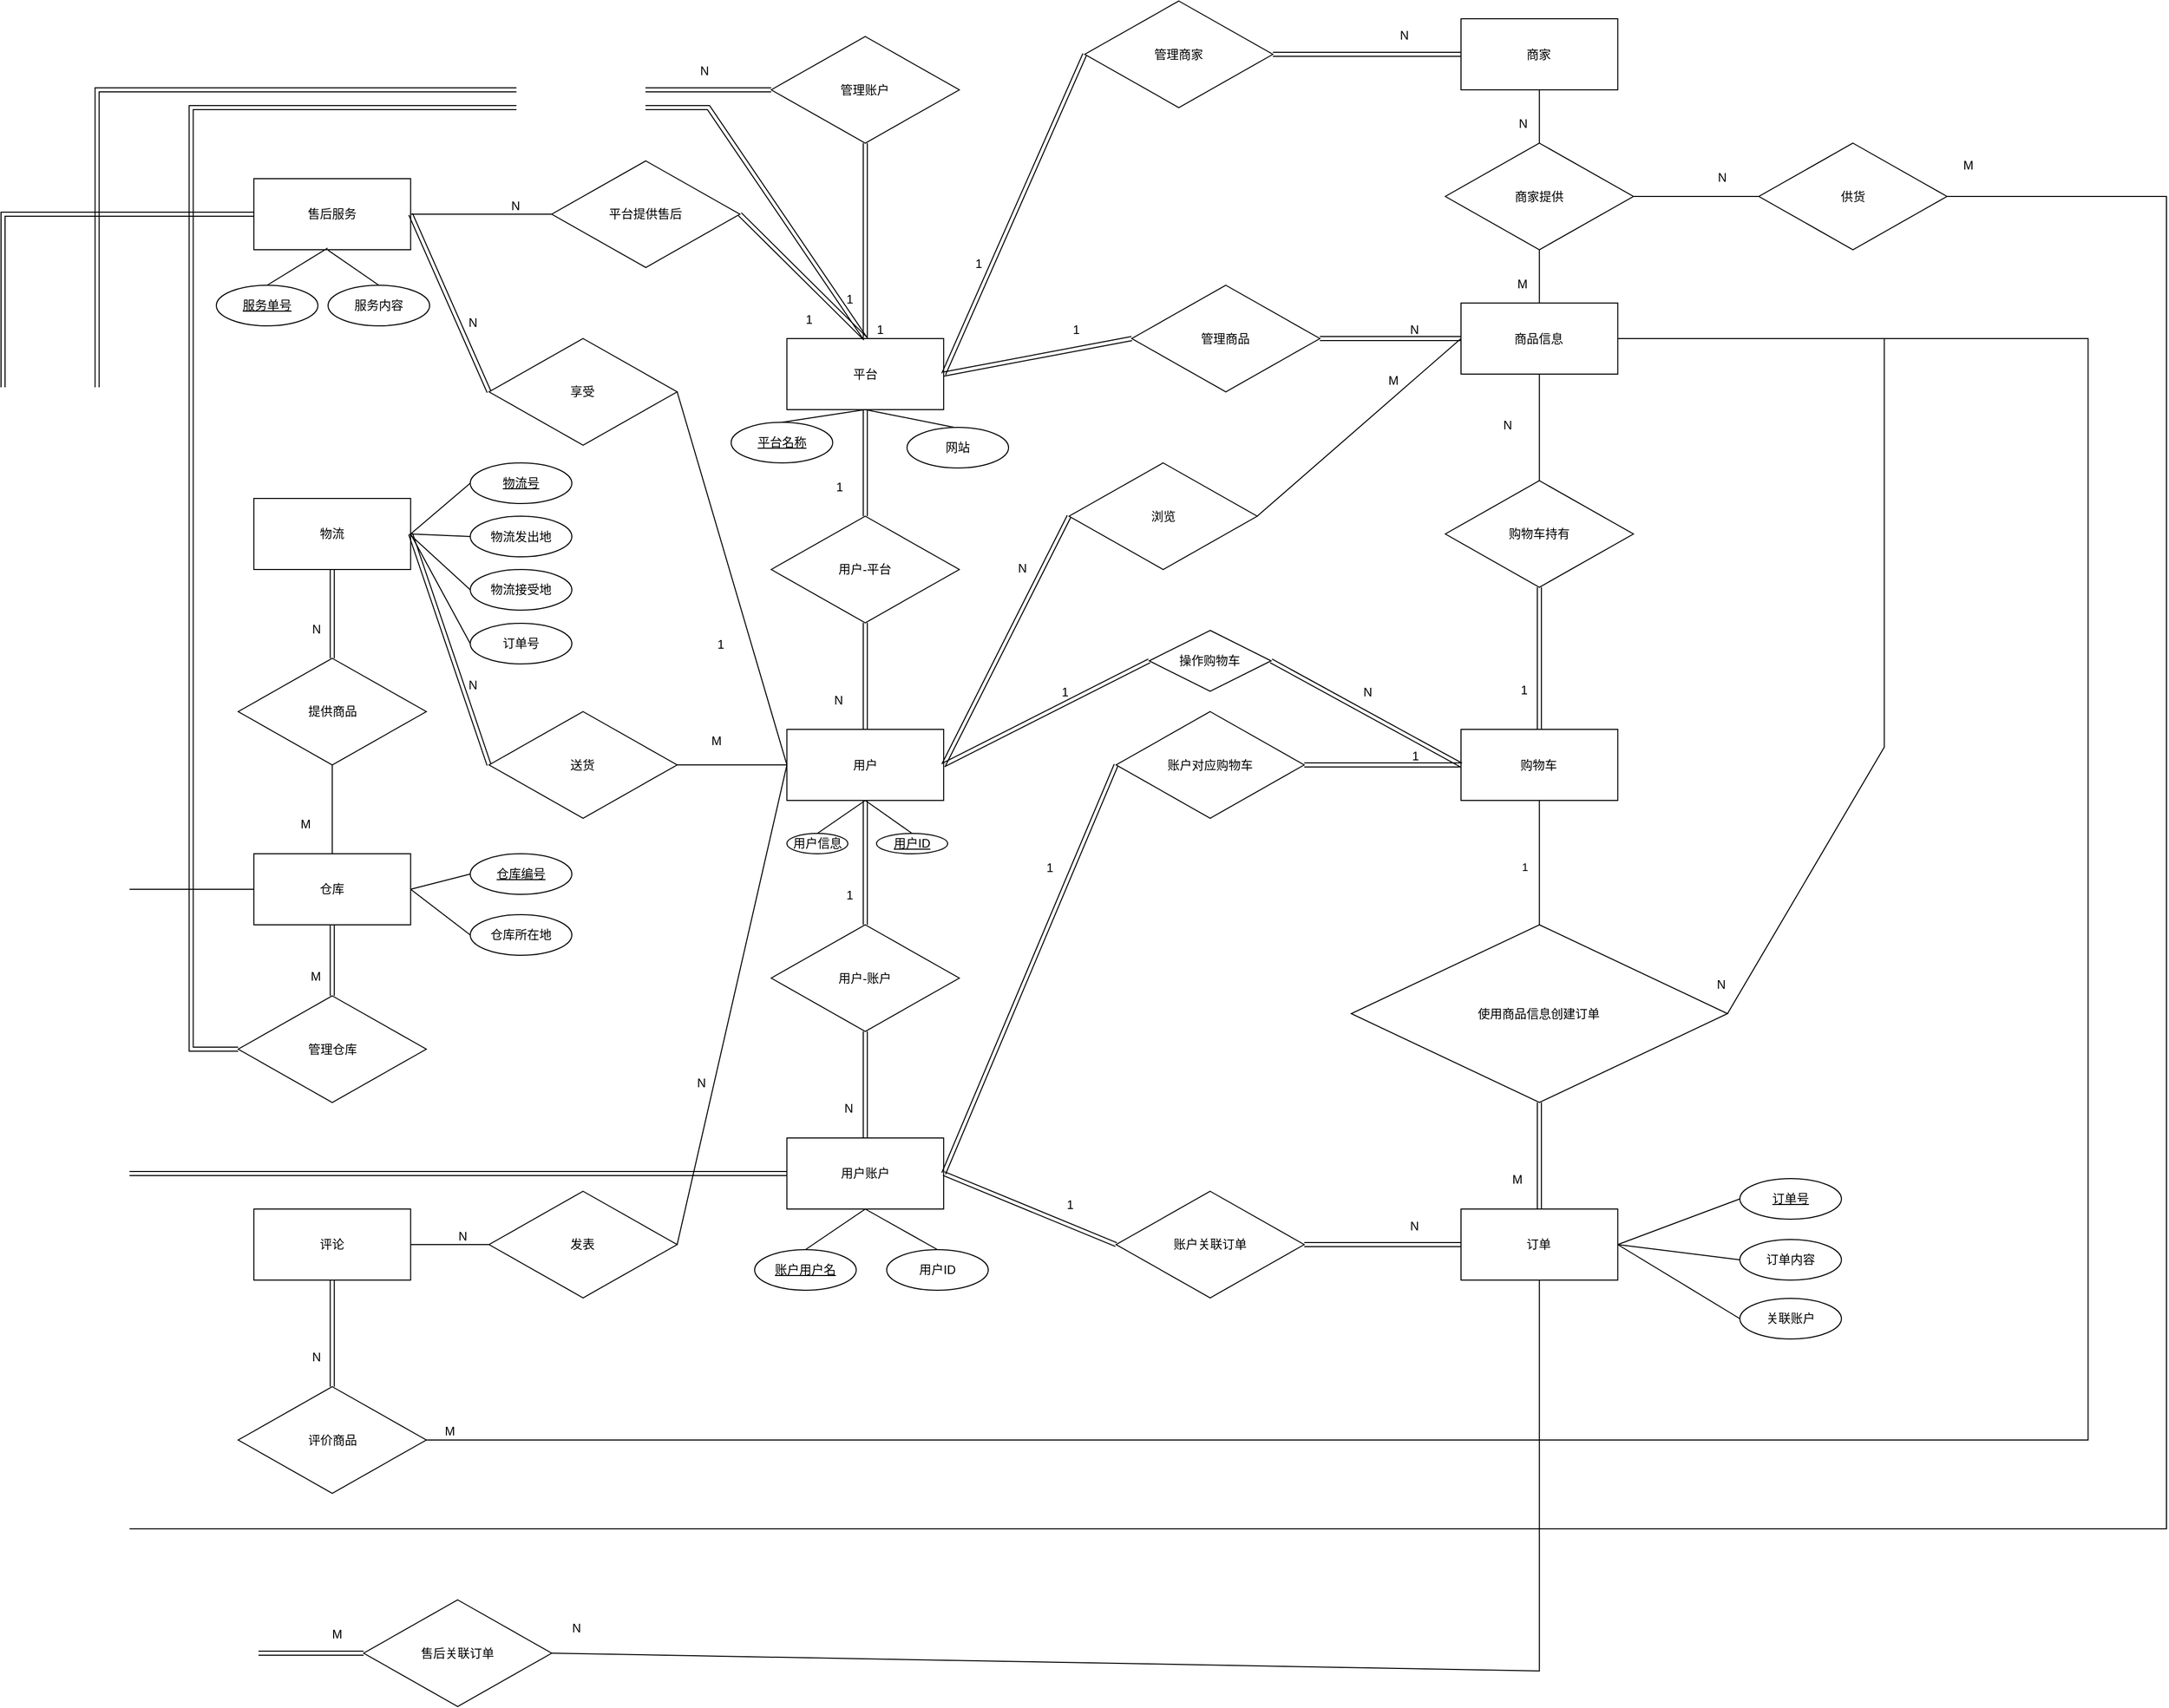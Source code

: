 <mxfile version="22.1.16" type="github">
  <diagram id="R2lEEEUBdFMjLlhIrx00" name="Page-1">
    <mxGraphModel dx="1447" dy="818" grid="1" gridSize="10" guides="1" tooltips="1" connect="1" arrows="1" fold="1" page="1" pageScale="1" pageWidth="3300" pageHeight="4681" math="0" shadow="0" extFonts="Permanent Marker^https://fonts.googleapis.com/css?family=Permanent+Marker">
      <root>
        <mxCell id="0" />
        <mxCell id="1" parent="0" />
        <mxCell id="l2w6q-MAct6ojr39g6QR-12" value="平台" style="whiteSpace=wrap;html=1;align=center;container=0;" vertex="1" parent="1">
          <mxGeometry x="831.739" y="362.5" width="154.348" height="70" as="geometry" />
        </mxCell>
        <mxCell id="l2w6q-MAct6ojr39g6QR-13" value="售后服务" style="whiteSpace=wrap;html=1;align=center;container=0;" vertex="1" parent="1">
          <mxGeometry x="306.957" y="205" width="154.348" height="70" as="geometry" />
        </mxCell>
        <mxCell id="l2w6q-MAct6ojr39g6QR-14" value="用户" style="whiteSpace=wrap;html=1;align=center;container=0;" vertex="1" parent="1">
          <mxGeometry x="831.739" y="747.5" width="154.348" height="70" as="geometry" />
        </mxCell>
        <mxCell id="l2w6q-MAct6ojr39g6QR-15" value="用户账户" style="whiteSpace=wrap;html=1;align=center;container=0;" vertex="1" parent="1">
          <mxGeometry x="831.739" y="1150" width="154.348" height="70" as="geometry" />
        </mxCell>
        <mxCell id="l2w6q-MAct6ojr39g6QR-16" value="购物车" style="whiteSpace=wrap;html=1;align=center;container=0;" vertex="1" parent="1">
          <mxGeometry x="1495.435" y="747.5" width="154.348" height="70" as="geometry" />
        </mxCell>
        <mxCell id="l2w6q-MAct6ojr39g6QR-17" value="订单" style="whiteSpace=wrap;html=1;align=center;container=0;" vertex="1" parent="1">
          <mxGeometry x="1495.435" y="1220" width="154.348" height="70" as="geometry" />
        </mxCell>
        <mxCell id="l2w6q-MAct6ojr39g6QR-18" value="商家" style="whiteSpace=wrap;html=1;align=center;container=0;" vertex="1" parent="1">
          <mxGeometry x="1495.435" y="47.5" width="154.348" height="70" as="geometry" />
        </mxCell>
        <mxCell id="l2w6q-MAct6ojr39g6QR-19" value="商品信息" style="whiteSpace=wrap;html=1;align=center;container=0;" vertex="1" parent="1">
          <mxGeometry x="1495.435" y="327.5" width="154.348" height="70" as="geometry" />
        </mxCell>
        <mxCell id="l2w6q-MAct6ojr39g6QR-20" value="仓库" style="whiteSpace=wrap;html=1;align=center;container=0;" vertex="1" parent="1">
          <mxGeometry x="306.957" y="870" width="154.348" height="70" as="geometry" />
        </mxCell>
        <mxCell id="l2w6q-MAct6ojr39g6QR-21" value="物流" style="whiteSpace=wrap;html=1;align=center;container=0;" vertex="1" parent="1">
          <mxGeometry x="306.957" y="520" width="154.348" height="70" as="geometry" />
        </mxCell>
        <mxCell id="l2w6q-MAct6ojr39g6QR-23" value="评论" style="whiteSpace=wrap;html=1;align=center;container=0;" vertex="1" parent="1">
          <mxGeometry x="306.957" y="1220" width="154.348" height="70" as="geometry" />
        </mxCell>
        <mxCell id="l2w6q-MAct6ojr39g6QR-32" value="用户-账户" style="shape=rhombus;perimeter=rhombusPerimeter;whiteSpace=wrap;html=1;align=center;container=0;" vertex="1" parent="1">
          <mxGeometry x="816.304" y="940.0" width="185.217" height="105" as="geometry" />
        </mxCell>
        <mxCell id="l2w6q-MAct6ojr39g6QR-33" value="" style="shape=link;html=1;rounded=0;exitX=0.5;exitY=1;exitDx=0;exitDy=0;entryX=0.5;entryY=0;entryDx=0;entryDy=0;" edge="1" parent="1" source="l2w6q-MAct6ojr39g6QR-14" target="l2w6q-MAct6ojr39g6QR-32">
          <mxGeometry relative="1" as="geometry">
            <mxPoint x="723.696" y="905" as="sourcePoint" />
            <mxPoint x="970.652" y="905" as="targetPoint" />
          </mxGeometry>
        </mxCell>
        <mxCell id="l2w6q-MAct6ojr39g6QR-34" value="1" style="resizable=0;html=1;whiteSpace=wrap;align=right;verticalAlign=bottom;container=0;" connectable="0" vertex="1" parent="l2w6q-MAct6ojr39g6QR-33">
          <mxGeometry x="1" relative="1" as="geometry">
            <mxPoint x="-10" y="-20" as="offset" />
          </mxGeometry>
        </mxCell>
        <mxCell id="l2w6q-MAct6ojr39g6QR-35" value="" style="shape=link;html=1;rounded=0;exitX=0.5;exitY=1;exitDx=0;exitDy=0;entryX=0.5;entryY=0;entryDx=0;entryDy=0;" edge="1" parent="1" source="l2w6q-MAct6ojr39g6QR-32" target="l2w6q-MAct6ojr39g6QR-15">
          <mxGeometry relative="1" as="geometry">
            <mxPoint x="878.043" y="1097.5" as="sourcePoint" />
            <mxPoint x="1125" y="1097.5" as="targetPoint" />
          </mxGeometry>
        </mxCell>
        <mxCell id="l2w6q-MAct6ojr39g6QR-36" value="N" style="resizable=0;html=1;whiteSpace=wrap;align=right;verticalAlign=bottom;container=0;" connectable="0" vertex="1" parent="l2w6q-MAct6ojr39g6QR-35">
          <mxGeometry x="1" relative="1" as="geometry">
            <mxPoint x="-10" y="-20" as="offset" />
          </mxGeometry>
        </mxCell>
        <mxCell id="l2w6q-MAct6ojr39g6QR-39" value="账户对应购物车" style="shape=rhombus;perimeter=rhombusPerimeter;whiteSpace=wrap;html=1;align=center;container=0;" vertex="1" parent="1">
          <mxGeometry x="1155.87" y="730" width="185.217" height="105" as="geometry" />
        </mxCell>
        <mxCell id="l2w6q-MAct6ojr39g6QR-40" value="" style="shape=link;html=1;rounded=0;entryX=0;entryY=0.5;entryDx=0;entryDy=0;exitX=1;exitY=0.5;exitDx=0;exitDy=0;" edge="1" parent="1" source="l2w6q-MAct6ojr39g6QR-15" target="l2w6q-MAct6ojr39g6QR-39">
          <mxGeometry relative="1" as="geometry">
            <mxPoint x="1078.696" y="1150" as="sourcePoint" />
            <mxPoint x="1325.652" y="1150" as="targetPoint" />
          </mxGeometry>
        </mxCell>
        <mxCell id="l2w6q-MAct6ojr39g6QR-41" value="1" style="resizable=0;html=1;whiteSpace=wrap;align=right;verticalAlign=bottom;container=0;" connectable="0" vertex="1" parent="l2w6q-MAct6ojr39g6QR-40">
          <mxGeometry x="1" relative="1" as="geometry">
            <mxPoint x="-60" y="110" as="offset" />
          </mxGeometry>
        </mxCell>
        <mxCell id="l2w6q-MAct6ojr39g6QR-42" value="" style="shape=link;html=1;rounded=0;exitX=1;exitY=0.5;exitDx=0;exitDy=0;entryX=0;entryY=0.5;entryDx=0;entryDy=0;" edge="1" parent="1" source="l2w6q-MAct6ojr39g6QR-39" target="l2w6q-MAct6ojr39g6QR-16">
          <mxGeometry relative="1" as="geometry">
            <mxPoint x="1371.957" y="800" as="sourcePoint" />
            <mxPoint x="1618.913" y="800" as="targetPoint" />
          </mxGeometry>
        </mxCell>
        <mxCell id="l2w6q-MAct6ojr39g6QR-43" value="1" style="resizable=0;html=1;whiteSpace=wrap;align=right;verticalAlign=bottom;container=0;" connectable="0" vertex="1" parent="l2w6q-MAct6ojr39g6QR-42">
          <mxGeometry x="1" relative="1" as="geometry">
            <mxPoint x="-40" as="offset" />
          </mxGeometry>
        </mxCell>
        <mxCell id="l2w6q-MAct6ojr39g6QR-44" value="购物车持有" style="shape=rhombus;perimeter=rhombusPerimeter;whiteSpace=wrap;html=1;align=center;container=0;" vertex="1" parent="1">
          <mxGeometry x="1480.0" y="502.5" width="185.217" height="105" as="geometry" />
        </mxCell>
        <mxCell id="l2w6q-MAct6ojr39g6QR-45" value="" style="shape=link;html=1;rounded=0;exitX=0.5;exitY=1;exitDx=0;exitDy=0;entryX=0.5;entryY=0;entryDx=0;entryDy=0;" edge="1" parent="1" source="l2w6q-MAct6ojr39g6QR-44" target="l2w6q-MAct6ojr39g6QR-16">
          <mxGeometry relative="1" as="geometry">
            <mxPoint x="1603.478" y="695" as="sourcePoint" />
            <mxPoint x="1850.435" y="695" as="targetPoint" />
          </mxGeometry>
        </mxCell>
        <mxCell id="l2w6q-MAct6ojr39g6QR-46" value="1" style="resizable=0;html=1;whiteSpace=wrap;align=right;verticalAlign=bottom;container=0;" connectable="0" vertex="1" parent="l2w6q-MAct6ojr39g6QR-45">
          <mxGeometry x="1" relative="1" as="geometry">
            <mxPoint x="-10" y="-30" as="offset" />
          </mxGeometry>
        </mxCell>
        <mxCell id="l2w6q-MAct6ojr39g6QR-49" value="" style="endArrow=none;html=1;rounded=0;entryX=0.5;entryY=1;entryDx=0;entryDy=0;exitX=0.5;exitY=0;exitDx=0;exitDy=0;" edge="1" parent="1" source="l2w6q-MAct6ojr39g6QR-44" target="l2w6q-MAct6ojr39g6QR-19">
          <mxGeometry width="50" height="50" relative="1" as="geometry">
            <mxPoint x="1541.739" y="485.0" as="sourcePoint" />
            <mxPoint x="1618.913" y="397.5" as="targetPoint" />
          </mxGeometry>
        </mxCell>
        <mxCell id="l2w6q-MAct6ojr39g6QR-50" value="N" style="text;html=1;align=center;verticalAlign=middle;resizable=0;points=[];autosize=1;strokeColor=none;fillColor=none;container=0;" vertex="1" parent="1">
          <mxGeometry x="1526.304" y="432.5" width="30" height="30" as="geometry" />
        </mxCell>
        <mxCell id="l2w6q-MAct6ojr39g6QR-51" value="使用商品信息创建订单" style="shape=rhombus;perimeter=rhombusPerimeter;whiteSpace=wrap;html=1;align=center;container=0;" vertex="1" parent="1">
          <mxGeometry x="1387.391" y="940.0" width="370.435" height="175" as="geometry" />
        </mxCell>
        <mxCell id="l2w6q-MAct6ojr39g6QR-54" value="" style="endArrow=none;html=1;rounded=0;exitX=0.5;exitY=1;exitDx=0;exitDy=0;entryX=0.5;entryY=0;entryDx=0;entryDy=0;" edge="1" parent="1" source="l2w6q-MAct6ojr39g6QR-16" target="l2w6q-MAct6ojr39g6QR-51">
          <mxGeometry relative="1" as="geometry">
            <mxPoint x="1588.043" y="887.5" as="sourcePoint" />
            <mxPoint x="1835.0" y="887.5" as="targetPoint" />
          </mxGeometry>
        </mxCell>
        <mxCell id="l2w6q-MAct6ojr39g6QR-55" value="1" style="edgeLabel;html=1;align=center;verticalAlign=middle;resizable=0;points=[];container=0;" vertex="1" connectable="0" parent="l2w6q-MAct6ojr39g6QR-54">
          <mxGeometry x="-0.054" relative="1" as="geometry">
            <mxPoint x="-15" y="7" as="offset" />
          </mxGeometry>
        </mxCell>
        <mxCell id="l2w6q-MAct6ojr39g6QR-56" value="" style="endArrow=none;html=1;rounded=0;exitX=1;exitY=0.5;exitDx=0;exitDy=0;entryX=1;entryY=0.5;entryDx=0;entryDy=0;" edge="1" parent="1" source="l2w6q-MAct6ojr39g6QR-19" target="l2w6q-MAct6ojr39g6QR-51">
          <mxGeometry relative="1" as="geometry">
            <mxPoint x="1742.391" y="555" as="sourcePoint" />
            <mxPoint x="1989.348" y="555" as="targetPoint" />
            <Array as="points">
              <mxPoint x="1912.174" y="362.5" />
              <mxPoint x="1912.174" y="765" />
            </Array>
          </mxGeometry>
        </mxCell>
        <mxCell id="l2w6q-MAct6ojr39g6QR-57" value="N" style="resizable=0;html=1;whiteSpace=wrap;align=right;verticalAlign=bottom;container=0;" connectable="0" vertex="1" parent="l2w6q-MAct6ojr39g6QR-56">
          <mxGeometry x="1" relative="1" as="geometry">
            <mxPoint y="-20" as="offset" />
          </mxGeometry>
        </mxCell>
        <mxCell id="l2w6q-MAct6ojr39g6QR-58" value="" style="shape=link;html=1;rounded=0;exitX=0.5;exitY=1;exitDx=0;exitDy=0;entryX=0.5;entryY=0;entryDx=0;entryDy=0;" edge="1" parent="1" source="l2w6q-MAct6ojr39g6QR-51" target="l2w6q-MAct6ojr39g6QR-17">
          <mxGeometry relative="1" as="geometry">
            <mxPoint x="1557.174" y="1167.5" as="sourcePoint" />
            <mxPoint x="1804.13" y="1167.5" as="targetPoint" />
          </mxGeometry>
        </mxCell>
        <mxCell id="l2w6q-MAct6ojr39g6QR-59" value="M" style="resizable=0;html=1;whiteSpace=wrap;align=right;verticalAlign=bottom;container=0;" connectable="0" vertex="1" parent="l2w6q-MAct6ojr39g6QR-58">
          <mxGeometry x="1" relative="1" as="geometry">
            <mxPoint x="-15" y="-20" as="offset" />
          </mxGeometry>
        </mxCell>
        <mxCell id="l2w6q-MAct6ojr39g6QR-60" value="用户-平台" style="shape=rhombus;perimeter=rhombusPerimeter;whiteSpace=wrap;html=1;align=center;container=0;" vertex="1" parent="1">
          <mxGeometry x="816.304" y="537.5" width="185.217" height="105" as="geometry" />
        </mxCell>
        <mxCell id="l2w6q-MAct6ojr39g6QR-63" value="" style="shape=link;html=1;rounded=0;exitX=0.5;exitY=1;exitDx=0;exitDy=0;entryX=0.5;entryY=0;entryDx=0;entryDy=0;" edge="1" parent="1" source="l2w6q-MAct6ojr39g6QR-12" target="l2w6q-MAct6ojr39g6QR-60">
          <mxGeometry relative="1" as="geometry">
            <mxPoint x="924.348" y="485.0" as="sourcePoint" />
            <mxPoint x="1171.304" y="485.0" as="targetPoint" />
          </mxGeometry>
        </mxCell>
        <mxCell id="l2w6q-MAct6ojr39g6QR-64" value="1" style="resizable=0;html=1;whiteSpace=wrap;align=right;verticalAlign=bottom;container=0;" connectable="0" vertex="1" parent="l2w6q-MAct6ojr39g6QR-63">
          <mxGeometry x="1" relative="1" as="geometry">
            <mxPoint x="-20" y="-20" as="offset" />
          </mxGeometry>
        </mxCell>
        <mxCell id="l2w6q-MAct6ojr39g6QR-65" value="" style="shape=link;html=1;rounded=0;exitX=0.5;exitY=1;exitDx=0;exitDy=0;entryX=0.5;entryY=0;entryDx=0;entryDy=0;" edge="1" parent="1" source="l2w6q-MAct6ojr39g6QR-60" target="l2w6q-MAct6ojr39g6QR-14">
          <mxGeometry relative="1" as="geometry">
            <mxPoint x="862.609" y="695" as="sourcePoint" />
            <mxPoint x="1109.565" y="695" as="targetPoint" />
          </mxGeometry>
        </mxCell>
        <mxCell id="l2w6q-MAct6ojr39g6QR-66" value="N" style="resizable=0;html=1;whiteSpace=wrap;align=right;verticalAlign=bottom;container=0;" connectable="0" vertex="1" parent="l2w6q-MAct6ojr39g6QR-65">
          <mxGeometry x="1" relative="1" as="geometry">
            <mxPoint x="-20" y="-20" as="offset" />
          </mxGeometry>
        </mxCell>
        <mxCell id="l2w6q-MAct6ojr39g6QR-67" value="商家提供" style="shape=rhombus;perimeter=rhombusPerimeter;whiteSpace=wrap;html=1;align=center;container=0;" vertex="1" parent="1">
          <mxGeometry x="1480.0" y="170" width="185.217" height="105" as="geometry" />
        </mxCell>
        <mxCell id="l2w6q-MAct6ojr39g6QR-72" value="" style="endArrow=none;html=1;rounded=0;exitX=0.5;exitY=1;exitDx=0;exitDy=0;entryX=0.5;entryY=0;entryDx=0;entryDy=0;" edge="1" parent="1" source="l2w6q-MAct6ojr39g6QR-18" target="l2w6q-MAct6ojr39g6QR-67">
          <mxGeometry relative="1" as="geometry">
            <mxPoint x="1603.478" y="152.5" as="sourcePoint" />
            <mxPoint x="1850.435" y="152.5" as="targetPoint" />
          </mxGeometry>
        </mxCell>
        <mxCell id="l2w6q-MAct6ojr39g6QR-73" value="N" style="resizable=0;html=1;whiteSpace=wrap;align=right;verticalAlign=bottom;container=0;" connectable="0" vertex="1" parent="l2w6q-MAct6ojr39g6QR-72">
          <mxGeometry x="1" relative="1" as="geometry">
            <mxPoint x="-10" y="-10" as="offset" />
          </mxGeometry>
        </mxCell>
        <mxCell id="l2w6q-MAct6ojr39g6QR-74" value="" style="endArrow=none;html=1;rounded=0;exitX=0.5;exitY=1;exitDx=0;exitDy=0;entryX=0.5;entryY=0;entryDx=0;entryDy=0;" edge="1" parent="1" source="l2w6q-MAct6ojr39g6QR-67" target="l2w6q-MAct6ojr39g6QR-19">
          <mxGeometry relative="1" as="geometry">
            <mxPoint x="1696.087" y="222.5" as="sourcePoint" />
            <mxPoint x="1943.043" y="222.5" as="targetPoint" />
          </mxGeometry>
        </mxCell>
        <mxCell id="l2w6q-MAct6ojr39g6QR-75" value="M" style="resizable=0;html=1;whiteSpace=wrap;align=right;verticalAlign=bottom;container=0;" connectable="0" vertex="1" parent="l2w6q-MAct6ojr39g6QR-74">
          <mxGeometry x="1" relative="1" as="geometry">
            <mxPoint x="-10" y="-10" as="offset" />
          </mxGeometry>
        </mxCell>
        <mxCell id="l2w6q-MAct6ojr39g6QR-76" value="发表" style="shape=rhombus;perimeter=rhombusPerimeter;whiteSpace=wrap;html=1;align=center;container=0;" vertex="1" parent="1">
          <mxGeometry x="538.478" y="1202.5" width="185.217" height="105" as="geometry" />
        </mxCell>
        <mxCell id="l2w6q-MAct6ojr39g6QR-77" value="" style="endArrow=none;html=1;rounded=0;exitX=0;exitY=0.5;exitDx=0;exitDy=0;entryX=1;entryY=0.5;entryDx=0;entryDy=0;" edge="1" parent="1" source="l2w6q-MAct6ojr39g6QR-14" target="l2w6q-MAct6ojr39g6QR-76">
          <mxGeometry relative="1" as="geometry">
            <mxPoint x="924.348" y="712.5" as="sourcePoint" />
            <mxPoint x="1171.304" y="712.5" as="targetPoint" />
          </mxGeometry>
        </mxCell>
        <mxCell id="l2w6q-MAct6ojr39g6QR-78" value="N" style="resizable=0;html=1;whiteSpace=wrap;align=right;verticalAlign=bottom;container=0;" connectable="0" vertex="1" parent="l2w6q-MAct6ojr39g6QR-77">
          <mxGeometry x="1" relative="1" as="geometry">
            <mxPoint x="30" y="-150" as="offset" />
          </mxGeometry>
        </mxCell>
        <mxCell id="l2w6q-MAct6ojr39g6QR-79" value="" style="endArrow=none;html=1;rounded=0;exitX=1;exitY=0.5;exitDx=0;exitDy=0;entryX=0;entryY=0.5;entryDx=0;entryDy=0;" edge="1" parent="1" source="l2w6q-MAct6ojr39g6QR-23" target="l2w6q-MAct6ojr39g6QR-76">
          <mxGeometry relative="1" as="geometry">
            <mxPoint x="507.609" y="1360" as="sourcePoint" />
            <mxPoint x="754.565" y="1360" as="targetPoint" />
          </mxGeometry>
        </mxCell>
        <mxCell id="l2w6q-MAct6ojr39g6QR-80" value="N" style="resizable=0;html=1;whiteSpace=wrap;align=right;verticalAlign=bottom;container=0;" connectable="0" vertex="1" parent="l2w6q-MAct6ojr39g6QR-79">
          <mxGeometry x="1" relative="1" as="geometry">
            <mxPoint x="-20" as="offset" />
          </mxGeometry>
        </mxCell>
        <mxCell id="l2w6q-MAct6ojr39g6QR-81" value="账户关联订单" style="shape=rhombus;perimeter=rhombusPerimeter;whiteSpace=wrap;html=1;align=center;container=0;" vertex="1" parent="1">
          <mxGeometry x="1155.87" y="1202.5" width="185.217" height="105" as="geometry" />
        </mxCell>
        <mxCell id="l2w6q-MAct6ojr39g6QR-82" value="" style="shape=link;html=1;rounded=0;exitX=1;exitY=0.5;exitDx=0;exitDy=0;entryX=0;entryY=0.5;entryDx=0;entryDy=0;" edge="1" parent="1" source="l2w6q-MAct6ojr39g6QR-81" target="l2w6q-MAct6ojr39g6QR-17">
          <mxGeometry relative="1" as="geometry">
            <mxPoint x="1325.652" y="1465" as="sourcePoint" />
            <mxPoint x="1572.609" y="1465" as="targetPoint" />
          </mxGeometry>
        </mxCell>
        <mxCell id="l2w6q-MAct6ojr39g6QR-83" value="N" style="resizable=0;html=1;whiteSpace=wrap;align=right;verticalAlign=bottom;container=0;" connectable="0" vertex="1" parent="l2w6q-MAct6ojr39g6QR-82">
          <mxGeometry x="1" relative="1" as="geometry">
            <mxPoint x="-40" y="-10" as="offset" />
          </mxGeometry>
        </mxCell>
        <mxCell id="l2w6q-MAct6ojr39g6QR-84" value="" style="shape=link;html=1;rounded=0;exitX=1;exitY=0.5;exitDx=0;exitDy=0;entryX=0;entryY=0.5;entryDx=0;entryDy=0;" edge="1" parent="1" source="l2w6q-MAct6ojr39g6QR-15" target="l2w6q-MAct6ojr39g6QR-81">
          <mxGeometry relative="1" as="geometry">
            <mxPoint x="939.783" y="1307.5" as="sourcePoint" />
            <mxPoint x="1186.739" y="1307.5" as="targetPoint" />
          </mxGeometry>
        </mxCell>
        <mxCell id="l2w6q-MAct6ojr39g6QR-85" value="1" style="resizable=0;html=1;whiteSpace=wrap;align=right;verticalAlign=bottom;container=0;" connectable="0" vertex="1" parent="l2w6q-MAct6ojr39g6QR-84">
          <mxGeometry x="1" relative="1" as="geometry">
            <mxPoint x="-40" y="-30" as="offset" />
          </mxGeometry>
        </mxCell>
        <mxCell id="l2w6q-MAct6ojr39g6QR-86" value="享受" style="shape=rhombus;perimeter=rhombusPerimeter;whiteSpace=wrap;html=1;align=center;container=0;" vertex="1" parent="1">
          <mxGeometry x="538.478" y="362.5" width="185.217" height="105" as="geometry" />
        </mxCell>
        <mxCell id="l2w6q-MAct6ojr39g6QR-89" value="" style="endArrow=none;html=1;rounded=0;exitX=1;exitY=0.5;exitDx=0;exitDy=0;" edge="1" parent="1" source="l2w6q-MAct6ojr39g6QR-86">
          <mxGeometry relative="1" as="geometry">
            <mxPoint x="692.826" y="485.0" as="sourcePoint" />
            <mxPoint x="831.739" y="782.5" as="targetPoint" />
          </mxGeometry>
        </mxCell>
        <mxCell id="l2w6q-MAct6ojr39g6QR-90" value="1" style="resizable=0;html=1;whiteSpace=wrap;align=right;verticalAlign=bottom;container=0;" connectable="0" vertex="1" parent="l2w6q-MAct6ojr39g6QR-89">
          <mxGeometry x="1" relative="1" as="geometry">
            <mxPoint x="-60" y="-110" as="offset" />
          </mxGeometry>
        </mxCell>
        <mxCell id="l2w6q-MAct6ojr39g6QR-91" value="" style="shape=link;html=1;rounded=0;exitX=1;exitY=0.5;exitDx=0;exitDy=0;entryX=0;entryY=0.5;entryDx=0;entryDy=0;" edge="1" parent="1" source="l2w6q-MAct6ojr39g6QR-13" target="l2w6q-MAct6ojr39g6QR-86">
          <mxGeometry relative="1" as="geometry">
            <mxPoint x="492.174" y="257.5" as="sourcePoint" />
            <mxPoint x="739.13" y="257.5" as="targetPoint" />
          </mxGeometry>
        </mxCell>
        <mxCell id="l2w6q-MAct6ojr39g6QR-92" value="N" style="resizable=0;html=1;whiteSpace=wrap;align=right;verticalAlign=bottom;container=0;" connectable="0" vertex="1" parent="l2w6q-MAct6ojr39g6QR-91">
          <mxGeometry x="1" relative="1" as="geometry">
            <mxPoint x="-10" y="-60" as="offset" />
          </mxGeometry>
        </mxCell>
        <mxCell id="l2w6q-MAct6ojr39g6QR-93" value="平台提供售后" style="shape=rhombus;perimeter=rhombusPerimeter;whiteSpace=wrap;html=1;align=center;container=0;" vertex="1" parent="1">
          <mxGeometry x="600.217" y="187.5" width="185.217" height="105" as="geometry" />
        </mxCell>
        <mxCell id="l2w6q-MAct6ojr39g6QR-96" value="" style="shape=link;html=1;rounded=0;exitX=1;exitY=0.5;exitDx=0;exitDy=0;entryX=0.5;entryY=0;entryDx=0;entryDy=0;" edge="1" parent="1" source="l2w6q-MAct6ojr39g6QR-93" target="l2w6q-MAct6ojr39g6QR-12">
          <mxGeometry relative="1" as="geometry">
            <mxPoint x="831.739" y="257.5" as="sourcePoint" />
            <mxPoint x="1078.696" y="257.5" as="targetPoint" />
          </mxGeometry>
        </mxCell>
        <mxCell id="l2w6q-MAct6ojr39g6QR-97" value="1" style="resizable=0;html=1;whiteSpace=wrap;align=right;verticalAlign=bottom;container=0;" connectable="0" vertex="1" parent="l2w6q-MAct6ojr39g6QR-96">
          <mxGeometry x="1" relative="1" as="geometry">
            <mxPoint x="-50" y="-10" as="offset" />
          </mxGeometry>
        </mxCell>
        <mxCell id="l2w6q-MAct6ojr39g6QR-98" value="" style="endArrow=none;html=1;rounded=0;exitX=1;exitY=0.5;exitDx=0;exitDy=0;entryX=0;entryY=0.5;entryDx=0;entryDy=0;" edge="1" parent="1" source="l2w6q-MAct6ojr39g6QR-13" target="l2w6q-MAct6ojr39g6QR-93">
          <mxGeometry relative="1" as="geometry">
            <mxPoint x="492.174" y="170" as="sourcePoint" />
            <mxPoint x="739.13" y="170" as="targetPoint" />
          </mxGeometry>
        </mxCell>
        <mxCell id="l2w6q-MAct6ojr39g6QR-99" value="N" style="resizable=0;html=1;whiteSpace=wrap;align=right;verticalAlign=bottom;container=0;" connectable="0" vertex="1" parent="l2w6q-MAct6ojr39g6QR-98">
          <mxGeometry x="1" relative="1" as="geometry">
            <mxPoint x="-30" as="offset" />
          </mxGeometry>
        </mxCell>
        <mxCell id="l2w6q-MAct6ojr39g6QR-100" value="管理商家" style="shape=rhombus;perimeter=rhombusPerimeter;whiteSpace=wrap;html=1;align=center;container=0;" vertex="1" parent="1">
          <mxGeometry x="1125" y="30" width="185.217" height="105" as="geometry" />
        </mxCell>
        <mxCell id="l2w6q-MAct6ojr39g6QR-101" value="" style="shape=link;html=1;rounded=0;exitX=1;exitY=0.5;exitDx=0;exitDy=0;entryX=0;entryY=0.5;entryDx=0;entryDy=0;" edge="1" parent="1" source="l2w6q-MAct6ojr39g6QR-100" target="l2w6q-MAct6ojr39g6QR-18">
          <mxGeometry relative="1" as="geometry">
            <mxPoint x="1125" y="240" as="sourcePoint" />
            <mxPoint x="1371.957" y="240" as="targetPoint" />
          </mxGeometry>
        </mxCell>
        <mxCell id="l2w6q-MAct6ojr39g6QR-102" value="N" style="resizable=0;html=1;whiteSpace=wrap;align=right;verticalAlign=bottom;container=0;" connectable="0" vertex="1" parent="l2w6q-MAct6ojr39g6QR-101">
          <mxGeometry x="1" relative="1" as="geometry">
            <mxPoint x="-50" y="-10" as="offset" />
          </mxGeometry>
        </mxCell>
        <mxCell id="l2w6q-MAct6ojr39g6QR-103" value="" style="shape=link;html=1;rounded=0;exitX=0;exitY=0.5;exitDx=0;exitDy=0;entryX=1;entryY=0.5;entryDx=0;entryDy=0;" edge="1" parent="1" source="l2w6q-MAct6ojr39g6QR-100" target="l2w6q-MAct6ojr39g6QR-12">
          <mxGeometry relative="1" as="geometry">
            <mxPoint x="1109.565" y="345" as="sourcePoint" />
            <mxPoint x="1356.522" y="345" as="targetPoint" />
          </mxGeometry>
        </mxCell>
        <mxCell id="l2w6q-MAct6ojr39g6QR-104" value="1" style="resizable=0;html=1;whiteSpace=wrap;align=right;verticalAlign=bottom;container=0;" connectable="0" vertex="1" parent="l2w6q-MAct6ojr39g6QR-103">
          <mxGeometry x="1" relative="1" as="geometry">
            <mxPoint x="40" y="-100" as="offset" />
          </mxGeometry>
        </mxCell>
        <mxCell id="l2w6q-MAct6ojr39g6QR-105" value="提供商品" style="shape=rhombus;perimeter=rhombusPerimeter;whiteSpace=wrap;html=1;align=center;container=0;" vertex="1" parent="1">
          <mxGeometry x="291.522" y="677.5" width="185.217" height="105" as="geometry" />
        </mxCell>
        <mxCell id="l2w6q-MAct6ojr39g6QR-106" value="" style="shape=link;html=1;rounded=0;exitX=0.5;exitY=1;exitDx=0;exitDy=0;entryX=0.5;entryY=0;entryDx=0;entryDy=0;" edge="1" parent="1" source="l2w6q-MAct6ojr39g6QR-21" target="l2w6q-MAct6ojr39g6QR-105">
          <mxGeometry relative="1" as="geometry">
            <mxPoint x="492.174" y="695" as="sourcePoint" />
            <mxPoint x="739.13" y="695" as="targetPoint" />
          </mxGeometry>
        </mxCell>
        <mxCell id="l2w6q-MAct6ojr39g6QR-107" value="N" style="resizable=0;html=1;whiteSpace=wrap;align=right;verticalAlign=bottom;container=0;" connectable="0" vertex="1" parent="l2w6q-MAct6ojr39g6QR-106">
          <mxGeometry x="1" relative="1" as="geometry">
            <mxPoint x="-10" y="-20" as="offset" />
          </mxGeometry>
        </mxCell>
        <mxCell id="l2w6q-MAct6ojr39g6QR-108" value="送货" style="shape=rhombus;perimeter=rhombusPerimeter;whiteSpace=wrap;html=1;align=center;container=0;" vertex="1" parent="1">
          <mxGeometry x="538.478" y="730" width="185.217" height="105" as="geometry" />
        </mxCell>
        <mxCell id="l2w6q-MAct6ojr39g6QR-112" value="" style="shape=link;html=1;rounded=0;exitX=1;exitY=0.5;exitDx=0;exitDy=0;entryX=0;entryY=0.5;entryDx=0;entryDy=0;" edge="1" parent="1" source="l2w6q-MAct6ojr39g6QR-21" target="l2w6q-MAct6ojr39g6QR-108">
          <mxGeometry relative="1" as="geometry">
            <mxPoint x="507.609" y="625" as="sourcePoint" />
            <mxPoint x="754.565" y="625" as="targetPoint" />
          </mxGeometry>
        </mxCell>
        <mxCell id="l2w6q-MAct6ojr39g6QR-113" value="N" style="resizable=0;html=1;whiteSpace=wrap;align=right;verticalAlign=bottom;container=0;" connectable="0" vertex="1" parent="l2w6q-MAct6ojr39g6QR-112">
          <mxGeometry x="1" relative="1" as="geometry">
            <mxPoint x="-10" y="-70" as="offset" />
          </mxGeometry>
        </mxCell>
        <mxCell id="l2w6q-MAct6ojr39g6QR-114" value="" style="endArrow=none;html=1;rounded=0;exitX=1;exitY=0.5;exitDx=0;exitDy=0;entryX=0;entryY=0.5;entryDx=0;entryDy=0;" edge="1" parent="1" source="l2w6q-MAct6ojr39g6QR-108" target="l2w6q-MAct6ojr39g6QR-14">
          <mxGeometry relative="1" as="geometry">
            <mxPoint x="631.087" y="852.5" as="sourcePoint" />
            <mxPoint x="878.043" y="852.5" as="targetPoint" />
          </mxGeometry>
        </mxCell>
        <mxCell id="l2w6q-MAct6ojr39g6QR-116" value="M" style="text;html=1;align=center;verticalAlign=middle;resizable=0;points=[];autosize=1;strokeColor=none;fillColor=none;container=0;" vertex="1" parent="1">
          <mxGeometry x="746.848" y="744" width="30" height="30" as="geometry" />
        </mxCell>
        <mxCell id="l2w6q-MAct6ojr39g6QR-117" value="" style="endArrow=none;html=1;rounded=0;exitX=0.5;exitY=1;exitDx=0;exitDy=0;" edge="1" parent="1" source="l2w6q-MAct6ojr39g6QR-105">
          <mxGeometry relative="1" as="geometry">
            <mxPoint x="137.174" y="940.0" as="sourcePoint" />
            <mxPoint x="384.13" y="870" as="targetPoint" />
          </mxGeometry>
        </mxCell>
        <mxCell id="l2w6q-MAct6ojr39g6QR-118" value="M" style="resizable=0;html=1;whiteSpace=wrap;align=right;verticalAlign=bottom;container=0;" connectable="0" vertex="1" parent="l2w6q-MAct6ojr39g6QR-117">
          <mxGeometry x="1" relative="1" as="geometry">
            <mxPoint x="-20" y="-20" as="offset" />
          </mxGeometry>
        </mxCell>
        <mxCell id="l2w6q-MAct6ojr39g6QR-119" value="评价商品" style="shape=rhombus;perimeter=rhombusPerimeter;whiteSpace=wrap;html=1;align=center;container=0;" vertex="1" parent="1">
          <mxGeometry x="291.522" y="1395" width="185.217" height="105" as="geometry" />
        </mxCell>
        <mxCell id="l2w6q-MAct6ojr39g6QR-120" value="" style="shape=link;html=1;rounded=0;exitX=0.5;exitY=1;exitDx=0;exitDy=0;entryX=0.5;entryY=0;entryDx=0;entryDy=0;" edge="1" parent="1" source="l2w6q-MAct6ojr39g6QR-23" target="l2w6q-MAct6ojr39g6QR-119">
          <mxGeometry relative="1" as="geometry">
            <mxPoint x="384.13" y="1360" as="sourcePoint" />
            <mxPoint x="631.087" y="1360" as="targetPoint" />
          </mxGeometry>
        </mxCell>
        <mxCell id="l2w6q-MAct6ojr39g6QR-121" value="N" style="resizable=0;html=1;whiteSpace=wrap;align=right;verticalAlign=bottom;container=0;" connectable="0" vertex="1" parent="l2w6q-MAct6ojr39g6QR-120">
          <mxGeometry x="1" relative="1" as="geometry">
            <mxPoint x="-10" y="-20" as="offset" />
          </mxGeometry>
        </mxCell>
        <mxCell id="l2w6q-MAct6ojr39g6QR-122" value="" style="endArrow=none;html=1;rounded=0;exitX=1;exitY=0.5;exitDx=0;exitDy=0;entryX=1;entryY=0.5;entryDx=0;entryDy=0;" edge="1" parent="1" source="l2w6q-MAct6ojr39g6QR-19" target="l2w6q-MAct6ojr39g6QR-119">
          <mxGeometry relative="1" as="geometry">
            <mxPoint x="2020.217" y="485.0" as="sourcePoint" />
            <mxPoint x="2112.826" y="1465" as="targetPoint" />
            <Array as="points">
              <mxPoint x="2112.826" y="362.5" />
              <mxPoint x="2112.826" y="1447.5" />
            </Array>
          </mxGeometry>
        </mxCell>
        <mxCell id="l2w6q-MAct6ojr39g6QR-123" value="M" style="resizable=0;html=1;whiteSpace=wrap;align=right;verticalAlign=bottom;container=0;" connectable="0" vertex="1" parent="l2w6q-MAct6ojr39g6QR-122">
          <mxGeometry x="1" relative="1" as="geometry">
            <mxPoint x="30" as="offset" />
          </mxGeometry>
        </mxCell>
        <mxCell id="l2w6q-MAct6ojr39g6QR-124" value="管理商品" style="shape=rhombus;perimeter=rhombusPerimeter;whiteSpace=wrap;html=1;align=center;container=0;" vertex="1" parent="1">
          <mxGeometry x="1171.304" y="310" width="185.217" height="105" as="geometry" />
        </mxCell>
        <mxCell id="l2w6q-MAct6ojr39g6QR-125" value="" style="shape=link;html=1;rounded=0;entryX=0;entryY=0.5;entryDx=0;entryDy=0;" edge="1" parent="1" target="l2w6q-MAct6ojr39g6QR-124">
          <mxGeometry relative="1" as="geometry">
            <mxPoint x="986.087" y="397.5" as="sourcePoint" />
            <mxPoint x="1248.478" y="467.5" as="targetPoint" />
          </mxGeometry>
        </mxCell>
        <mxCell id="l2w6q-MAct6ojr39g6QR-126" value="1" style="resizable=0;html=1;whiteSpace=wrap;align=right;verticalAlign=bottom;container=0;" connectable="0" vertex="1" parent="l2w6q-MAct6ojr39g6QR-125">
          <mxGeometry x="1" relative="1" as="geometry">
            <mxPoint x="-50" as="offset" />
          </mxGeometry>
        </mxCell>
        <mxCell id="l2w6q-MAct6ojr39g6QR-127" value="" style="shape=link;html=1;rounded=0;exitX=1;exitY=0.5;exitDx=0;exitDy=0;entryX=0;entryY=0.5;entryDx=0;entryDy=0;" edge="1" parent="1" source="l2w6q-MAct6ojr39g6QR-124" target="l2w6q-MAct6ojr39g6QR-19">
          <mxGeometry relative="1" as="geometry">
            <mxPoint x="1310.217" y="502.5" as="sourcePoint" />
            <mxPoint x="1557.174" y="502.5" as="targetPoint" />
          </mxGeometry>
        </mxCell>
        <mxCell id="l2w6q-MAct6ojr39g6QR-128" value="N" style="resizable=0;html=1;whiteSpace=wrap;align=right;verticalAlign=bottom;container=0;" connectable="0" vertex="1" parent="l2w6q-MAct6ojr39g6QR-127">
          <mxGeometry x="1" relative="1" as="geometry">
            <mxPoint x="-40" as="offset" />
          </mxGeometry>
        </mxCell>
        <mxCell id="l2w6q-MAct6ojr39g6QR-129" value="管理账户" style="shape=rhombus;perimeter=rhombusPerimeter;whiteSpace=wrap;html=1;align=center;container=0;" vertex="1" parent="1">
          <mxGeometry x="816.304" y="65" width="185.217" height="105" as="geometry" />
        </mxCell>
        <mxCell id="l2w6q-MAct6ojr39g6QR-130" value="" style="shape=link;html=1;rounded=0;exitX=0.5;exitY=1;exitDx=0;exitDy=0;entryX=0.5;entryY=0;entryDx=0;entryDy=0;" edge="1" parent="1" source="l2w6q-MAct6ojr39g6QR-129" target="l2w6q-MAct6ojr39g6QR-12">
          <mxGeometry relative="1" as="geometry">
            <mxPoint x="1109.565" y="502.5" as="sourcePoint" />
            <mxPoint x="1356.522" y="502.5" as="targetPoint" />
          </mxGeometry>
        </mxCell>
        <mxCell id="l2w6q-MAct6ojr39g6QR-131" value="1" style="resizable=0;html=1;whiteSpace=wrap;align=right;verticalAlign=bottom;container=0;" connectable="0" vertex="1" parent="l2w6q-MAct6ojr39g6QR-130">
          <mxGeometry x="1" relative="1" as="geometry">
            <mxPoint x="20" as="offset" />
          </mxGeometry>
        </mxCell>
        <mxCell id="l2w6q-MAct6ojr39g6QR-132" value="" style="shape=link;html=1;rounded=0;entryX=0;entryY=0.5;entryDx=0;entryDy=0;exitX=0;exitY=0.5;exitDx=0;exitDy=0;" edge="1" parent="1" source="l2w6q-MAct6ojr39g6QR-15" target="l2w6q-MAct6ojr39g6QR-129">
          <mxGeometry relative="1" as="geometry">
            <mxPoint x="106.304" y="117.5" as="sourcePoint" />
            <mxPoint x="708.261" y="100" as="targetPoint" />
            <Array as="points">
              <mxPoint x="152.609" y="1185" />
              <mxPoint x="152.609" y="117.5" />
            </Array>
          </mxGeometry>
        </mxCell>
        <mxCell id="l2w6q-MAct6ojr39g6QR-133" value="N" style="resizable=0;html=1;whiteSpace=wrap;align=right;verticalAlign=bottom;container=0;" connectable="0" vertex="1" parent="l2w6q-MAct6ojr39g6QR-132">
          <mxGeometry x="1" relative="1" as="geometry">
            <mxPoint x="-60" y="-10" as="offset" />
          </mxGeometry>
        </mxCell>
        <mxCell id="l2w6q-MAct6ojr39g6QR-136" value="管理仓库" style="shape=rhombus;perimeter=rhombusPerimeter;whiteSpace=wrap;html=1;align=center;container=0;" vertex="1" parent="1">
          <mxGeometry x="291.522" y="1010.0" width="185.217" height="105" as="geometry" />
        </mxCell>
        <mxCell id="l2w6q-MAct6ojr39g6QR-137" value="" style="shape=link;html=1;rounded=0;exitX=0;exitY=0.5;exitDx=0;exitDy=0;" edge="1" parent="1" source="l2w6q-MAct6ojr39g6QR-136">
          <mxGeometry relative="1" as="geometry">
            <mxPoint x="770.0" y="170" as="sourcePoint" />
            <mxPoint x="908.913" y="362.5" as="targetPoint" />
            <Array as="points">
              <mxPoint x="245.217" y="1062.5" />
              <mxPoint x="245.217" y="135" />
              <mxPoint x="754.565" y="135" />
            </Array>
          </mxGeometry>
        </mxCell>
        <mxCell id="l2w6q-MAct6ojr39g6QR-138" value="1" style="resizable=0;html=1;whiteSpace=wrap;align=right;verticalAlign=bottom;container=0;" connectable="0" vertex="1" parent="l2w6q-MAct6ojr39g6QR-137">
          <mxGeometry x="1" relative="1" as="geometry">
            <mxPoint x="-10" y="-30" as="offset" />
          </mxGeometry>
        </mxCell>
        <mxCell id="l2w6q-MAct6ojr39g6QR-139" value="" style="shape=link;html=1;rounded=0;exitX=0.5;exitY=1;exitDx=0;exitDy=0;entryX=0.5;entryY=0;entryDx=0;entryDy=0;" edge="1" parent="1" source="l2w6q-MAct6ojr39g6QR-20" target="l2w6q-MAct6ojr39g6QR-136">
          <mxGeometry relative="1" as="geometry">
            <mxPoint x="461.304" y="992.5" as="sourcePoint" />
            <mxPoint x="708.261" y="992.5" as="targetPoint" />
          </mxGeometry>
        </mxCell>
        <mxCell id="l2w6q-MAct6ojr39g6QR-140" value="M" style="resizable=0;html=1;whiteSpace=wrap;align=right;verticalAlign=bottom;container=0;" connectable="0" vertex="1" parent="l2w6q-MAct6ojr39g6QR-139">
          <mxGeometry x="1" relative="1" as="geometry">
            <mxPoint x="-10" y="-10" as="offset" />
          </mxGeometry>
        </mxCell>
        <mxCell id="l2w6q-MAct6ojr39g6QR-142" value="供货" style="shape=rhombus;perimeter=rhombusPerimeter;whiteSpace=wrap;html=1;align=center;container=0;" vertex="1" parent="1">
          <mxGeometry x="1788.696" y="170" width="185.217" height="105" as="geometry" />
        </mxCell>
        <mxCell id="l2w6q-MAct6ojr39g6QR-145" value="" style="endArrow=none;html=1;rounded=0;exitX=1;exitY=0.5;exitDx=0;exitDy=0;entryX=0;entryY=0.5;entryDx=0;entryDy=0;" edge="1" parent="1" source="l2w6q-MAct6ojr39g6QR-67" target="l2w6q-MAct6ojr39g6QR-142">
          <mxGeometry relative="1" as="geometry">
            <mxPoint x="1726.957" y="152.5" as="sourcePoint" />
            <mxPoint x="1973.913" y="152.5" as="targetPoint" />
          </mxGeometry>
        </mxCell>
        <mxCell id="l2w6q-MAct6ojr39g6QR-146" value="N" style="resizable=0;html=1;whiteSpace=wrap;align=right;verticalAlign=bottom;container=0;" connectable="0" vertex="1" parent="l2w6q-MAct6ojr39g6QR-145">
          <mxGeometry x="1" relative="1" as="geometry">
            <mxPoint x="-30" y="-10" as="offset" />
          </mxGeometry>
        </mxCell>
        <mxCell id="l2w6q-MAct6ojr39g6QR-147" value="" style="endArrow=none;html=1;rounded=0;entryX=0;entryY=0.5;entryDx=0;entryDy=0;" edge="1" parent="1" target="l2w6q-MAct6ojr39g6QR-20">
          <mxGeometry relative="1" as="geometry">
            <mxPoint x="1973.913" y="222.5" as="sourcePoint" />
            <mxPoint x="2220.87" y="222.5" as="targetPoint" />
            <Array as="points">
              <mxPoint x="2190" y="222.5" />
              <mxPoint x="2190" y="1535" />
              <mxPoint x="90.87" y="1535" />
              <mxPoint x="90.87" y="905" />
            </Array>
          </mxGeometry>
        </mxCell>
        <mxCell id="l2w6q-MAct6ojr39g6QR-148" value="M" style="resizable=0;html=1;whiteSpace=wrap;align=right;verticalAlign=bottom;container=0;" connectable="0" vertex="1" parent="l2w6q-MAct6ojr39g6QR-147">
          <mxGeometry x="1" relative="1" as="geometry">
            <mxPoint x="1694" y="-705" as="offset" />
          </mxGeometry>
        </mxCell>
        <mxCell id="l2w6q-MAct6ojr39g6QR-149" value="浏览" style="shape=rhombus;perimeter=rhombusPerimeter;whiteSpace=wrap;html=1;align=center;container=0;" vertex="1" parent="1">
          <mxGeometry x="1109.565" y="485.0" width="185.217" height="105" as="geometry" />
        </mxCell>
        <mxCell id="l2w6q-MAct6ojr39g6QR-152" value="" style="shape=link;html=1;rounded=0;exitX=1;exitY=0.5;exitDx=0;exitDy=0;entryX=0;entryY=0.5;entryDx=0;entryDy=0;" edge="1" parent="1" source="l2w6q-MAct6ojr39g6QR-14" target="l2w6q-MAct6ojr39g6QR-149">
          <mxGeometry relative="1" as="geometry">
            <mxPoint x="986.087" y="660" as="sourcePoint" />
            <mxPoint x="1233.043" y="660" as="targetPoint" />
          </mxGeometry>
        </mxCell>
        <mxCell id="l2w6q-MAct6ojr39g6QR-153" value="N" style="resizable=0;html=1;whiteSpace=wrap;align=right;verticalAlign=bottom;container=0;" connectable="0" vertex="1" parent="l2w6q-MAct6ojr39g6QR-152">
          <mxGeometry x="1" relative="1" as="geometry">
            <mxPoint x="-40" y="60" as="offset" />
          </mxGeometry>
        </mxCell>
        <mxCell id="l2w6q-MAct6ojr39g6QR-154" value="" style="endArrow=none;html=1;rounded=0;exitX=1;exitY=0.5;exitDx=0;exitDy=0;entryX=0;entryY=0.5;entryDx=0;entryDy=0;" edge="1" parent="1" source="l2w6q-MAct6ojr39g6QR-149" target="l2w6q-MAct6ojr39g6QR-19">
          <mxGeometry relative="1" as="geometry">
            <mxPoint x="1294.783" y="607.5" as="sourcePoint" />
            <mxPoint x="1541.739" y="607.5" as="targetPoint" />
          </mxGeometry>
        </mxCell>
        <mxCell id="l2w6q-MAct6ojr39g6QR-155" value="M" style="resizable=0;html=1;whiteSpace=wrap;align=right;verticalAlign=bottom;container=0;" connectable="0" vertex="1" parent="l2w6q-MAct6ojr39g6QR-154">
          <mxGeometry x="1" relative="1" as="geometry">
            <mxPoint x="-60" y="50" as="offset" />
          </mxGeometry>
        </mxCell>
        <mxCell id="l2w6q-MAct6ojr39g6QR-156" value="售后关联订单" style="shape=rhombus;perimeter=rhombusPerimeter;whiteSpace=wrap;html=1;align=center;container=0;" vertex="1" parent="1">
          <mxGeometry x="415.0" y="1605" width="185.217" height="105" as="geometry" />
        </mxCell>
        <mxCell id="l2w6q-MAct6ojr39g6QR-157" value="" style="endArrow=none;html=1;rounded=0;exitX=1;exitY=0.5;exitDx=0;exitDy=0;entryX=0.5;entryY=1;entryDx=0;entryDy=0;" edge="1" parent="1" source="l2w6q-MAct6ojr39g6QR-156" target="l2w6q-MAct6ojr39g6QR-17">
          <mxGeometry relative="1" as="geometry">
            <mxPoint x="847.174" y="1605" as="sourcePoint" />
            <mxPoint x="1094.13" y="1605" as="targetPoint" />
            <Array as="points">
              <mxPoint x="1572.609" y="1675" />
            </Array>
          </mxGeometry>
        </mxCell>
        <mxCell id="l2w6q-MAct6ojr39g6QR-158" value="N" style="resizable=0;html=1;whiteSpace=wrap;align=right;verticalAlign=bottom;container=0;" connectable="0" vertex="1" parent="l2w6q-MAct6ojr39g6QR-157">
          <mxGeometry x="1" relative="1" as="geometry">
            <mxPoint x="-942" y="351" as="offset" />
          </mxGeometry>
        </mxCell>
        <mxCell id="l2w6q-MAct6ojr39g6QR-163" value="" style="shape=link;html=1;rounded=0;entryX=0;entryY=0.5;entryDx=0;entryDy=0;exitX=0;exitY=0.5;exitDx=0;exitDy=0;" edge="1" parent="1" source="l2w6q-MAct6ojr39g6QR-13" target="l2w6q-MAct6ojr39g6QR-156">
          <mxGeometry relative="1" as="geometry">
            <mxPoint x="106.304" y="1640" as="sourcePoint" />
            <mxPoint x="353.261" y="1640" as="targetPoint" />
            <Array as="points">
              <mxPoint x="60" y="240" />
              <mxPoint x="60" y="1657.5" />
            </Array>
          </mxGeometry>
        </mxCell>
        <mxCell id="l2w6q-MAct6ojr39g6QR-164" value="M" style="resizable=0;html=1;whiteSpace=wrap;align=right;verticalAlign=bottom;container=0;" connectable="0" vertex="1" parent="l2w6q-MAct6ojr39g6QR-163">
          <mxGeometry x="1" relative="1" as="geometry">
            <mxPoint x="-20" y="-10" as="offset" />
          </mxGeometry>
        </mxCell>
        <mxCell id="l2w6q-MAct6ojr39g6QR-166" value="操作购物车" style="shape=rhombus;perimeter=rhombusPerimeter;whiteSpace=wrap;html=1;align=center;container=0;" vertex="1" parent="1">
          <mxGeometry x="1188.48" y="650" width="120" height="60" as="geometry" />
        </mxCell>
        <mxCell id="l2w6q-MAct6ojr39g6QR-167" value="" style="shape=link;html=1;rounded=0;exitX=1;exitY=0.5;exitDx=0;exitDy=0;entryX=0;entryY=0.5;entryDx=0;entryDy=0;" edge="1" parent="1" source="l2w6q-MAct6ojr39g6QR-14" target="l2w6q-MAct6ojr39g6QR-166">
          <mxGeometry relative="1" as="geometry">
            <mxPoint x="1250" y="930" as="sourcePoint" />
            <mxPoint x="1410" y="930" as="targetPoint" />
          </mxGeometry>
        </mxCell>
        <mxCell id="l2w6q-MAct6ojr39g6QR-168" value="1" style="resizable=0;html=1;whiteSpace=wrap;align=right;verticalAlign=bottom;container=0;" connectable="0" vertex="1" parent="l2w6q-MAct6ojr39g6QR-167">
          <mxGeometry x="1" relative="1" as="geometry">
            <mxPoint x="-78" y="40" as="offset" />
          </mxGeometry>
        </mxCell>
        <mxCell id="l2w6q-MAct6ojr39g6QR-170" value="" style="shape=link;html=1;rounded=0;exitX=1;exitY=0.5;exitDx=0;exitDy=0;entryX=0;entryY=0.5;entryDx=0;entryDy=0;" edge="1" parent="1" source="l2w6q-MAct6ojr39g6QR-166" target="l2w6q-MAct6ojr39g6QR-16">
          <mxGeometry relative="1" as="geometry">
            <mxPoint x="1370" y="690" as="sourcePoint" />
            <mxPoint x="1530" y="690" as="targetPoint" />
          </mxGeometry>
        </mxCell>
        <mxCell id="l2w6q-MAct6ojr39g6QR-171" value="N" style="resizable=0;html=1;whiteSpace=wrap;align=right;verticalAlign=bottom;container=0;" connectable="0" vertex="1" parent="l2w6q-MAct6ojr39g6QR-170">
          <mxGeometry x="1" relative="1" as="geometry">
            <mxPoint x="-86" y="-63" as="offset" />
          </mxGeometry>
        </mxCell>
        <mxCell id="l2w6q-MAct6ojr39g6QR-172" value="仓库编号" style="ellipse;whiteSpace=wrap;html=1;align=center;fontStyle=4;container=0;" vertex="1" parent="1">
          <mxGeometry x="520" y="870" width="100" height="40" as="geometry" />
        </mxCell>
        <mxCell id="l2w6q-MAct6ojr39g6QR-173" value="仓库所在地" style="ellipse;whiteSpace=wrap;html=1;align=center;container=0;" vertex="1" parent="1">
          <mxGeometry x="520" y="930" width="100" height="40" as="geometry" />
        </mxCell>
        <mxCell id="l2w6q-MAct6ojr39g6QR-175" value="" style="endArrow=none;html=1;rounded=0;exitX=1;exitY=0.5;exitDx=0;exitDy=0;entryX=0;entryY=0.5;entryDx=0;entryDy=0;" edge="1" parent="1" source="l2w6q-MAct6ojr39g6QR-20" target="l2w6q-MAct6ojr39g6QR-173">
          <mxGeometry relative="1" as="geometry">
            <mxPoint x="610" y="1060" as="sourcePoint" />
            <mxPoint x="770" y="1060" as="targetPoint" />
          </mxGeometry>
        </mxCell>
        <mxCell id="l2w6q-MAct6ojr39g6QR-177" value="" style="endArrow=none;html=1;rounded=0;exitX=1;exitY=0.5;exitDx=0;exitDy=0;entryX=0;entryY=0.5;entryDx=0;entryDy=0;" edge="1" parent="1" source="l2w6q-MAct6ojr39g6QR-20" target="l2w6q-MAct6ojr39g6QR-172">
          <mxGeometry relative="1" as="geometry">
            <mxPoint x="510" y="870" as="sourcePoint" />
            <mxPoint x="516" y="894" as="targetPoint" />
          </mxGeometry>
        </mxCell>
        <mxCell id="l2w6q-MAct6ojr39g6QR-178" value="物流号" style="ellipse;whiteSpace=wrap;html=1;align=center;fontStyle=4;" vertex="1" parent="1">
          <mxGeometry x="520" y="485" width="100" height="40" as="geometry" />
        </mxCell>
        <mxCell id="l2w6q-MAct6ojr39g6QR-179" value="物流发出地" style="ellipse;whiteSpace=wrap;html=1;align=center;" vertex="1" parent="1">
          <mxGeometry x="520" y="537.5" width="100" height="40" as="geometry" />
        </mxCell>
        <mxCell id="l2w6q-MAct6ojr39g6QR-180" value="物流接受地" style="ellipse;whiteSpace=wrap;html=1;align=center;" vertex="1" parent="1">
          <mxGeometry x="520" y="590" width="100" height="40" as="geometry" />
        </mxCell>
        <mxCell id="l2w6q-MAct6ojr39g6QR-181" value="" style="endArrow=none;html=1;rounded=0;exitX=1;exitY=0.5;exitDx=0;exitDy=0;entryX=0;entryY=0.5;entryDx=0;entryDy=0;" edge="1" parent="1" source="l2w6q-MAct6ojr39g6QR-21" target="l2w6q-MAct6ojr39g6QR-178">
          <mxGeometry relative="1" as="geometry">
            <mxPoint x="390" y="450" as="sourcePoint" />
            <mxPoint x="550" y="450" as="targetPoint" />
          </mxGeometry>
        </mxCell>
        <mxCell id="l2w6q-MAct6ojr39g6QR-182" value="" style="endArrow=none;html=1;rounded=0;exitX=1;exitY=0.5;exitDx=0;exitDy=0;entryX=0;entryY=0.5;entryDx=0;entryDy=0;" edge="1" parent="1" source="l2w6q-MAct6ojr39g6QR-21" target="l2w6q-MAct6ojr39g6QR-179">
          <mxGeometry relative="1" as="geometry">
            <mxPoint x="490" y="580" as="sourcePoint" />
            <mxPoint x="650" y="580" as="targetPoint" />
          </mxGeometry>
        </mxCell>
        <mxCell id="l2w6q-MAct6ojr39g6QR-183" value="" style="endArrow=none;html=1;rounded=0;entryX=0;entryY=0.5;entryDx=0;entryDy=0;" edge="1" parent="1" target="l2w6q-MAct6ojr39g6QR-180">
          <mxGeometry relative="1" as="geometry">
            <mxPoint x="460" y="555" as="sourcePoint" />
            <mxPoint x="710" y="640" as="targetPoint" />
          </mxGeometry>
        </mxCell>
        <mxCell id="l2w6q-MAct6ojr39g6QR-184" value="服务单号" style="ellipse;whiteSpace=wrap;html=1;align=center;fontStyle=4;" vertex="1" parent="1">
          <mxGeometry x="270" y="310" width="100" height="40" as="geometry" />
        </mxCell>
        <mxCell id="l2w6q-MAct6ojr39g6QR-185" value="服务内容" style="ellipse;whiteSpace=wrap;html=1;align=center;" vertex="1" parent="1">
          <mxGeometry x="380" y="310" width="100" height="40" as="geometry" />
        </mxCell>
        <mxCell id="l2w6q-MAct6ojr39g6QR-186" value="" style="endArrow=none;html=1;rounded=0;exitX=0.47;exitY=0.978;exitDx=0;exitDy=0;exitPerimeter=0;entryX=0.5;entryY=0;entryDx=0;entryDy=0;" edge="1" parent="1" source="l2w6q-MAct6ojr39g6QR-13" target="l2w6q-MAct6ojr39g6QR-184">
          <mxGeometry relative="1" as="geometry">
            <mxPoint x="380" y="300" as="sourcePoint" />
            <mxPoint x="540" y="300" as="targetPoint" />
          </mxGeometry>
        </mxCell>
        <mxCell id="l2w6q-MAct6ojr39g6QR-187" value="" style="endArrow=none;html=1;rounded=0;exitX=0.474;exitY=1.008;exitDx=0;exitDy=0;exitPerimeter=0;entryX=0.5;entryY=0;entryDx=0;entryDy=0;" edge="1" parent="1" source="l2w6q-MAct6ojr39g6QR-13" target="l2w6q-MAct6ojr39g6QR-185">
          <mxGeometry relative="1" as="geometry">
            <mxPoint x="390" y="290" as="sourcePoint" />
            <mxPoint x="550" y="290" as="targetPoint" />
          </mxGeometry>
        </mxCell>
        <mxCell id="l2w6q-MAct6ojr39g6QR-189" value="用户ID" style="ellipse;whiteSpace=wrap;html=1;align=center;fontStyle=4;" vertex="1" parent="1">
          <mxGeometry x="920" y="850" width="70" height="20" as="geometry" />
        </mxCell>
        <mxCell id="l2w6q-MAct6ojr39g6QR-190" value="用户信息" style="ellipse;whiteSpace=wrap;html=1;align=center;" vertex="1" parent="1">
          <mxGeometry x="831.74" y="850" width="60" height="20" as="geometry" />
        </mxCell>
        <mxCell id="l2w6q-MAct6ojr39g6QR-191" value="" style="endArrow=none;html=1;rounded=0;exitX=0.5;exitY=1;exitDx=0;exitDy=0;entryX=0.5;entryY=0;entryDx=0;entryDy=0;" edge="1" parent="1" source="l2w6q-MAct6ojr39g6QR-14" target="l2w6q-MAct6ojr39g6QR-190">
          <mxGeometry relative="1" as="geometry">
            <mxPoint x="930" y="890" as="sourcePoint" />
            <mxPoint x="1090" y="890" as="targetPoint" />
          </mxGeometry>
        </mxCell>
        <mxCell id="l2w6q-MAct6ojr39g6QR-192" value="" style="endArrow=none;html=1;rounded=0;exitX=0.5;exitY=1;exitDx=0;exitDy=0;entryX=0.5;entryY=0;entryDx=0;entryDy=0;" edge="1" parent="1" source="l2w6q-MAct6ojr39g6QR-14" target="l2w6q-MAct6ojr39g6QR-189">
          <mxGeometry relative="1" as="geometry">
            <mxPoint x="980" y="840" as="sourcePoint" />
            <mxPoint x="1140" y="840" as="targetPoint" />
          </mxGeometry>
        </mxCell>
        <mxCell id="l2w6q-MAct6ojr39g6QR-194" value="账户用户名" style="ellipse;whiteSpace=wrap;html=1;align=center;fontStyle=4;" vertex="1" parent="1">
          <mxGeometry x="800" y="1260" width="100" height="40" as="geometry" />
        </mxCell>
        <mxCell id="l2w6q-MAct6ojr39g6QR-196" value="用户ID" style="ellipse;whiteSpace=wrap;html=1;align=center;" vertex="1" parent="1">
          <mxGeometry x="930" y="1260" width="100" height="40" as="geometry" />
        </mxCell>
        <mxCell id="l2w6q-MAct6ojr39g6QR-197" value="" style="endArrow=none;html=1;rounded=0;exitX=0.5;exitY=1;exitDx=0;exitDy=0;entryX=0.5;entryY=0;entryDx=0;entryDy=0;" edge="1" parent="1" source="l2w6q-MAct6ojr39g6QR-15" target="l2w6q-MAct6ojr39g6QR-194">
          <mxGeometry relative="1" as="geometry">
            <mxPoint x="790" y="1320" as="sourcePoint" />
            <mxPoint x="950" y="1320" as="targetPoint" />
          </mxGeometry>
        </mxCell>
        <mxCell id="l2w6q-MAct6ojr39g6QR-199" value="" style="endArrow=none;html=1;rounded=0;exitX=0.5;exitY=1;exitDx=0;exitDy=0;entryX=0.5;entryY=0;entryDx=0;entryDy=0;" edge="1" parent="1" source="l2w6q-MAct6ojr39g6QR-15" target="l2w6q-MAct6ojr39g6QR-196">
          <mxGeometry relative="1" as="geometry">
            <mxPoint x="960" y="1360" as="sourcePoint" />
            <mxPoint x="1120" y="1360" as="targetPoint" />
          </mxGeometry>
        </mxCell>
        <mxCell id="l2w6q-MAct6ojr39g6QR-200" value="订单号" style="ellipse;whiteSpace=wrap;html=1;align=center;fontStyle=4;" vertex="1" parent="1">
          <mxGeometry x="1770" y="1190" width="100" height="40" as="geometry" />
        </mxCell>
        <mxCell id="l2w6q-MAct6ojr39g6QR-201" value="订单号" style="ellipse;whiteSpace=wrap;html=1;align=center;" vertex="1" parent="1">
          <mxGeometry x="520" y="643" width="100" height="40" as="geometry" />
        </mxCell>
        <mxCell id="l2w6q-MAct6ojr39g6QR-202" value="" style="endArrow=none;html=1;rounded=0;exitX=1;exitY=0.5;exitDx=0;exitDy=0;entryX=0;entryY=0.5;entryDx=0;entryDy=0;" edge="1" parent="1" source="l2w6q-MAct6ojr39g6QR-21" target="l2w6q-MAct6ojr39g6QR-201">
          <mxGeometry relative="1" as="geometry">
            <mxPoint x="650" y="630" as="sourcePoint" />
            <mxPoint x="810" y="630" as="targetPoint" />
          </mxGeometry>
        </mxCell>
        <mxCell id="l2w6q-MAct6ojr39g6QR-203" value="订单内容" style="ellipse;whiteSpace=wrap;html=1;align=center;" vertex="1" parent="1">
          <mxGeometry x="1770" y="1250" width="100" height="40" as="geometry" />
        </mxCell>
        <mxCell id="l2w6q-MAct6ojr39g6QR-204" value="关联账户" style="ellipse;whiteSpace=wrap;html=1;align=center;" vertex="1" parent="1">
          <mxGeometry x="1770" y="1308" width="100" height="40" as="geometry" />
        </mxCell>
        <mxCell id="l2w6q-MAct6ojr39g6QR-205" value="" style="endArrow=none;html=1;rounded=0;exitX=1;exitY=0.5;exitDx=0;exitDy=0;entryX=0;entryY=0.5;entryDx=0;entryDy=0;" edge="1" parent="1" source="l2w6q-MAct6ojr39g6QR-17" target="l2w6q-MAct6ojr39g6QR-200">
          <mxGeometry relative="1" as="geometry">
            <mxPoint x="1730" y="1120" as="sourcePoint" />
            <mxPoint x="1890" y="1120" as="targetPoint" />
          </mxGeometry>
        </mxCell>
        <mxCell id="l2w6q-MAct6ojr39g6QR-206" value="" style="endArrow=none;html=1;rounded=0;exitX=1;exitY=0.5;exitDx=0;exitDy=0;entryX=0;entryY=0.5;entryDx=0;entryDy=0;" edge="1" parent="1" source="l2w6q-MAct6ojr39g6QR-17" target="l2w6q-MAct6ojr39g6QR-203">
          <mxGeometry relative="1" as="geometry">
            <mxPoint x="1700" y="1380" as="sourcePoint" />
            <mxPoint x="1860" y="1380" as="targetPoint" />
          </mxGeometry>
        </mxCell>
        <mxCell id="l2w6q-MAct6ojr39g6QR-207" value="" style="endArrow=none;html=1;rounded=0;exitX=1;exitY=0.5;exitDx=0;exitDy=0;entryX=0;entryY=0.5;entryDx=0;entryDy=0;" edge="1" parent="1" source="l2w6q-MAct6ojr39g6QR-17" target="l2w6q-MAct6ojr39g6QR-204">
          <mxGeometry relative="1" as="geometry">
            <mxPoint x="1640" y="1380" as="sourcePoint" />
            <mxPoint x="1800" y="1380" as="targetPoint" />
          </mxGeometry>
        </mxCell>
        <mxCell id="l2w6q-MAct6ojr39g6QR-208" value="平台名称" style="ellipse;whiteSpace=wrap;html=1;align=center;fontStyle=4;" vertex="1" parent="1">
          <mxGeometry x="776.85" y="445" width="100" height="40" as="geometry" />
        </mxCell>
        <mxCell id="l2w6q-MAct6ojr39g6QR-209" value="网站" style="ellipse;whiteSpace=wrap;html=1;align=center;" vertex="1" parent="1">
          <mxGeometry x="950" y="450" width="100" height="40" as="geometry" />
        </mxCell>
        <mxCell id="l2w6q-MAct6ojr39g6QR-212" value="" style="endArrow=none;html=1;rounded=0;exitX=0.5;exitY=1;exitDx=0;exitDy=0;entryX=0.5;entryY=0;entryDx=0;entryDy=0;" edge="1" parent="1" source="l2w6q-MAct6ojr39g6QR-12" target="l2w6q-MAct6ojr39g6QR-208">
          <mxGeometry relative="1" as="geometry">
            <mxPoint x="810" y="500" as="sourcePoint" />
            <mxPoint x="970" y="500" as="targetPoint" />
          </mxGeometry>
        </mxCell>
        <mxCell id="l2w6q-MAct6ojr39g6QR-213" value="" style="endArrow=none;html=1;rounded=0;exitX=0.5;exitY=1;exitDx=0;exitDy=0;entryX=0.459;entryY=-0.004;entryDx=0;entryDy=0;entryPerimeter=0;" edge="1" parent="1" source="l2w6q-MAct6ojr39g6QR-12" target="l2w6q-MAct6ojr39g6QR-209">
          <mxGeometry relative="1" as="geometry">
            <mxPoint x="990" y="520" as="sourcePoint" />
            <mxPoint x="1150" y="520" as="targetPoint" />
          </mxGeometry>
        </mxCell>
      </root>
    </mxGraphModel>
  </diagram>
</mxfile>

